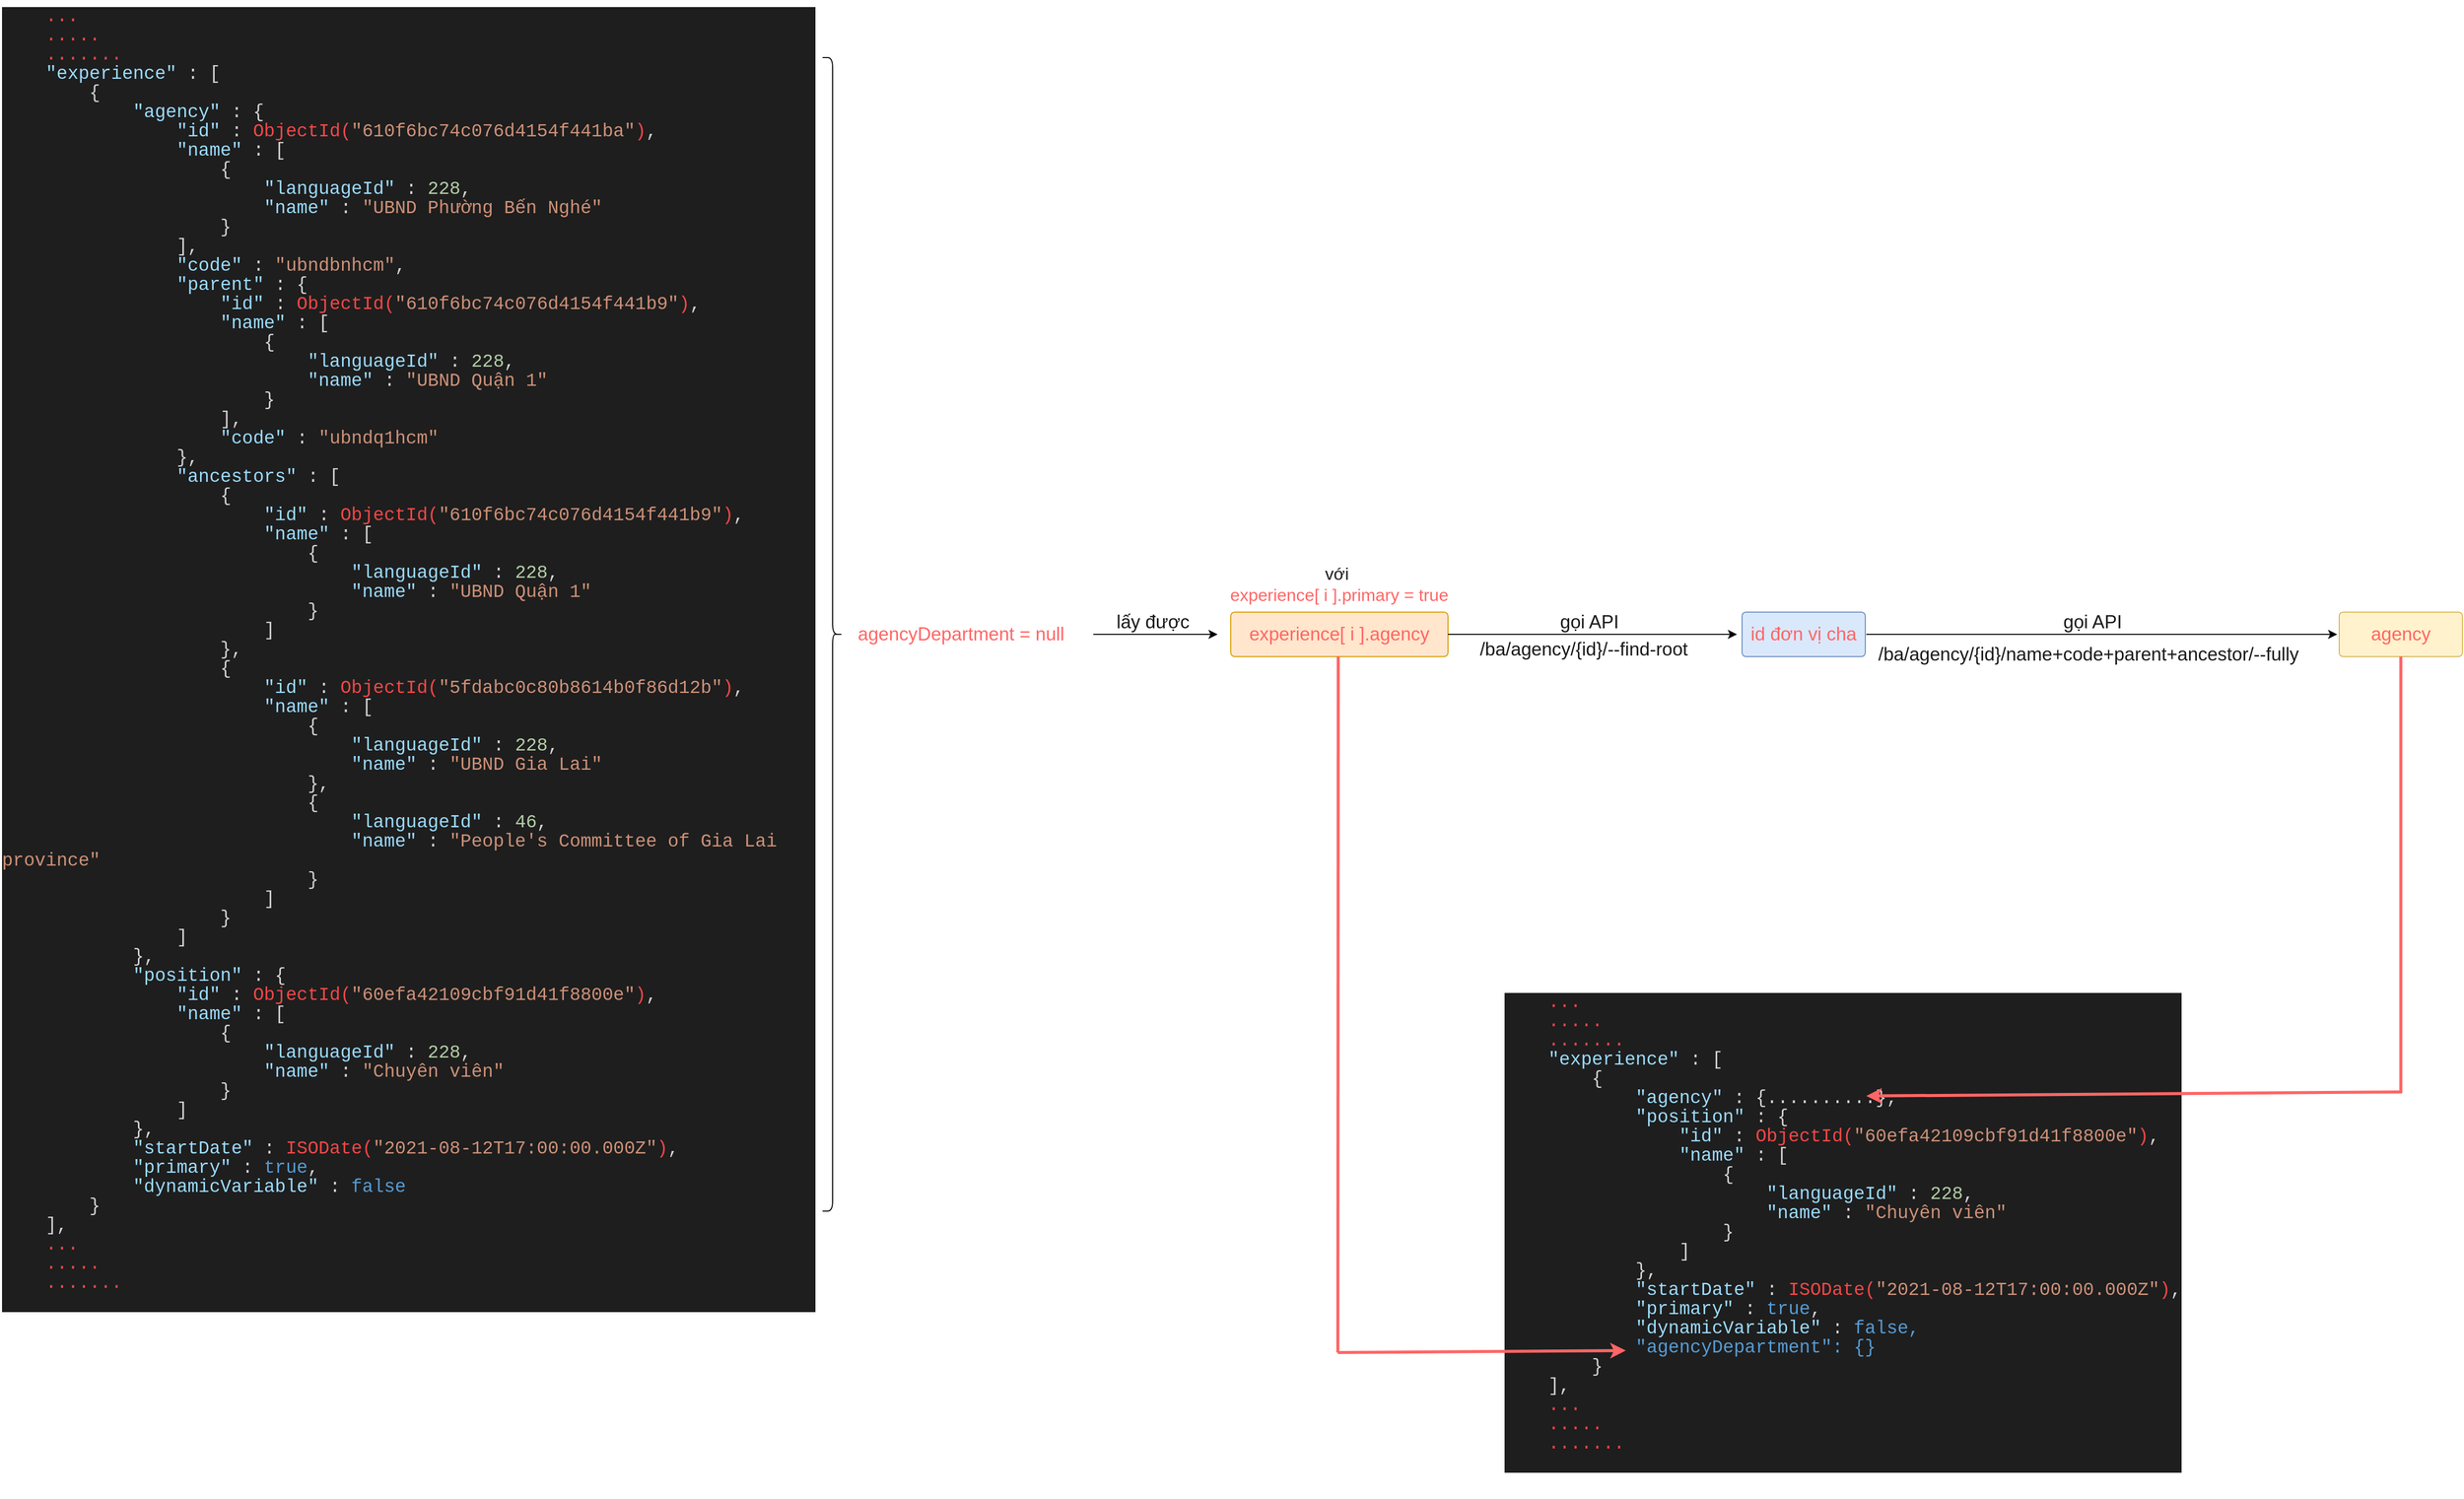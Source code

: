 <mxfile version="16.6.2" type="github">
  <diagram id="NZ3QZ4eZ0BAs92c2d-tE" name="Page-1">
    <mxGraphModel dx="1978" dy="1080" grid="0" gridSize="10" guides="1" tooltips="1" connect="1" arrows="1" fold="1" page="1" pageScale="1" pageWidth="4681" pageHeight="3300" math="0" shadow="0">
      <root>
        <mxCell id="0" />
        <mxCell id="1" parent="0" />
        <mxCell id="aaJU3hRqsd-_yZJHbKK0-4" value="&lt;div style=&quot;color: rgb(212 , 212 , 212) ; background-color: rgb(30 , 30 , 30) ; font-family: &amp;#34;consolas&amp;#34; , &amp;#34;courier new&amp;#34; , monospace ; font-weight: normal ; line-height: 19px ; font-size: 18px&quot;&gt;&lt;div&gt;&lt;/div&gt;&lt;div&gt;&lt;span style=&quot;color: #d4d4d4&quot;&gt;&amp;nbsp; &amp;nbsp; &lt;/span&gt;&lt;span style=&quot;color: #f44747&quot;&gt;...&lt;/span&gt;&lt;/div&gt;&lt;div&gt;&lt;span style=&quot;color: #d4d4d4&quot;&gt;&amp;nbsp; &amp;nbsp; &lt;/span&gt;&lt;span style=&quot;color: #f44747&quot;&gt;.....&lt;/span&gt;&lt;/div&gt;&lt;div&gt;&lt;span style=&quot;color: #d4d4d4&quot;&gt;&amp;nbsp; &amp;nbsp; &lt;/span&gt;&lt;span style=&quot;color: #f44747&quot;&gt;.......&lt;/span&gt;&lt;/div&gt;&lt;div&gt;&lt;span style=&quot;color: #d4d4d4&quot;&gt;&amp;nbsp; &amp;nbsp; &lt;/span&gt;&lt;span style=&quot;color: #9cdcfe&quot;&gt;&quot;experience&quot;&lt;/span&gt;&lt;span style=&quot;color: #d4d4d4&quot;&gt; : [ &lt;/span&gt;&lt;/div&gt;&lt;div&gt;&lt;span style=&quot;color: #d4d4d4&quot;&gt;&amp;nbsp; &amp;nbsp; &amp;nbsp; &amp;nbsp; {&lt;/span&gt;&lt;/div&gt;&lt;div&gt;&lt;span style=&quot;color: #d4d4d4&quot;&gt;&amp;nbsp; &amp;nbsp; &amp;nbsp; &amp;nbsp; &amp;nbsp; &amp;nbsp; &lt;/span&gt;&lt;span style=&quot;color: #9cdcfe&quot;&gt;&quot;agency&quot;&lt;/span&gt;&lt;span style=&quot;color: #d4d4d4&quot;&gt; : {&lt;/span&gt;&lt;/div&gt;&lt;div&gt;&lt;span style=&quot;color: #d4d4d4&quot;&gt;&amp;nbsp; &amp;nbsp; &amp;nbsp; &amp;nbsp; &amp;nbsp; &amp;nbsp; &amp;nbsp; &amp;nbsp; &lt;/span&gt;&lt;span style=&quot;color: #9cdcfe&quot;&gt;&quot;id&quot;&lt;/span&gt;&lt;span style=&quot;color: #d4d4d4&quot;&gt; : &lt;/span&gt;&lt;span style=&quot;color: #f44747&quot;&gt;ObjectId(&lt;/span&gt;&lt;span style=&quot;color: #ce9178&quot;&gt;&quot;610f6bc74c076d4154f441ba&quot;&lt;/span&gt;&lt;span style=&quot;color: #f44747&quot;&gt;)&lt;/span&gt;&lt;span style=&quot;color: #d4d4d4&quot;&gt;,&lt;/span&gt;&lt;/div&gt;&lt;div&gt;&lt;span style=&quot;color: #d4d4d4&quot;&gt;&amp;nbsp; &amp;nbsp; &amp;nbsp; &amp;nbsp; &amp;nbsp; &amp;nbsp; &amp;nbsp; &amp;nbsp; &lt;/span&gt;&lt;span style=&quot;color: #9cdcfe&quot;&gt;&quot;name&quot;&lt;/span&gt;&lt;span style=&quot;color: #d4d4d4&quot;&gt; : [ &lt;/span&gt;&lt;/div&gt;&lt;div&gt;&lt;span style=&quot;color: #d4d4d4&quot;&gt;&amp;nbsp; &amp;nbsp; &amp;nbsp; &amp;nbsp; &amp;nbsp; &amp;nbsp; &amp;nbsp; &amp;nbsp; &amp;nbsp; &amp;nbsp; {&lt;/span&gt;&lt;/div&gt;&lt;div&gt;&lt;span style=&quot;color: #d4d4d4&quot;&gt;&amp;nbsp; &amp;nbsp; &amp;nbsp; &amp;nbsp; &amp;nbsp; &amp;nbsp; &amp;nbsp; &amp;nbsp; &amp;nbsp; &amp;nbsp; &amp;nbsp; &amp;nbsp; &lt;/span&gt;&lt;span style=&quot;color: #9cdcfe&quot;&gt;&quot;languageId&quot;&lt;/span&gt;&lt;span style=&quot;color: #d4d4d4&quot;&gt; : &lt;/span&gt;&lt;span style=&quot;color: #b5cea8&quot;&gt;228&lt;/span&gt;&lt;span style=&quot;color: #d4d4d4&quot;&gt;,&lt;/span&gt;&lt;/div&gt;&lt;div&gt;&lt;span style=&quot;color: #d4d4d4&quot;&gt;&amp;nbsp; &amp;nbsp; &amp;nbsp; &amp;nbsp; &amp;nbsp; &amp;nbsp; &amp;nbsp; &amp;nbsp; &amp;nbsp; &amp;nbsp; &amp;nbsp; &amp;nbsp; &lt;/span&gt;&lt;span style=&quot;color: #9cdcfe&quot;&gt;&quot;name&quot;&lt;/span&gt;&lt;span style=&quot;color: #d4d4d4&quot;&gt; : &lt;/span&gt;&lt;span style=&quot;color: #ce9178&quot;&gt;&quot;UBND Phường Bến Nghé&quot;&lt;/span&gt;&lt;/div&gt;&lt;div&gt;&lt;span style=&quot;color: #d4d4d4&quot;&gt;&amp;nbsp; &amp;nbsp; &amp;nbsp; &amp;nbsp; &amp;nbsp; &amp;nbsp; &amp;nbsp; &amp;nbsp; &amp;nbsp; &amp;nbsp; }&lt;/span&gt;&lt;/div&gt;&lt;div&gt;&lt;span style=&quot;color: #d4d4d4&quot;&gt;&amp;nbsp; &amp;nbsp; &amp;nbsp; &amp;nbsp; &amp;nbsp; &amp;nbsp; &amp;nbsp; &amp;nbsp; ],&lt;/span&gt;&lt;/div&gt;&lt;div&gt;&lt;span style=&quot;color: #d4d4d4&quot;&gt;&amp;nbsp; &amp;nbsp; &amp;nbsp; &amp;nbsp; &amp;nbsp; &amp;nbsp; &amp;nbsp; &amp;nbsp; &lt;/span&gt;&lt;span style=&quot;color: #9cdcfe&quot;&gt;&quot;code&quot;&lt;/span&gt;&lt;span style=&quot;color: #d4d4d4&quot;&gt; : &lt;/span&gt;&lt;span style=&quot;color: #ce9178&quot;&gt;&quot;ubndbnhcm&quot;&lt;/span&gt;&lt;span style=&quot;color: #d4d4d4&quot;&gt;,&lt;/span&gt;&lt;/div&gt;&lt;div&gt;&lt;span style=&quot;color: #d4d4d4&quot;&gt;&amp;nbsp; &amp;nbsp; &amp;nbsp; &amp;nbsp; &amp;nbsp; &amp;nbsp; &amp;nbsp; &amp;nbsp; &lt;/span&gt;&lt;span style=&quot;color: #9cdcfe&quot;&gt;&quot;parent&quot;&lt;/span&gt;&lt;span style=&quot;color: #d4d4d4&quot;&gt; : {&lt;/span&gt;&lt;/div&gt;&lt;div&gt;&lt;span style=&quot;color: #d4d4d4&quot;&gt;&amp;nbsp; &amp;nbsp; &amp;nbsp; &amp;nbsp; &amp;nbsp; &amp;nbsp; &amp;nbsp; &amp;nbsp; &amp;nbsp; &amp;nbsp; &lt;/span&gt;&lt;span style=&quot;color: #9cdcfe&quot;&gt;&quot;id&quot;&lt;/span&gt;&lt;span style=&quot;color: #d4d4d4&quot;&gt; : &lt;/span&gt;&lt;span style=&quot;color: #f44747&quot;&gt;ObjectId(&lt;/span&gt;&lt;span style=&quot;color: #ce9178&quot;&gt;&quot;610f6bc74c076d4154f441b9&quot;&lt;/span&gt;&lt;span style=&quot;color: #f44747&quot;&gt;)&lt;/span&gt;&lt;span style=&quot;color: #d4d4d4&quot;&gt;,&lt;/span&gt;&lt;/div&gt;&lt;div&gt;&lt;span style=&quot;color: #d4d4d4&quot;&gt;&amp;nbsp; &amp;nbsp; &amp;nbsp; &amp;nbsp; &amp;nbsp; &amp;nbsp; &amp;nbsp; &amp;nbsp; &amp;nbsp; &amp;nbsp; &lt;/span&gt;&lt;span style=&quot;color: #9cdcfe&quot;&gt;&quot;name&quot;&lt;/span&gt;&lt;span style=&quot;color: #d4d4d4&quot;&gt; : [ &lt;/span&gt;&lt;/div&gt;&lt;div&gt;&lt;span style=&quot;color: #d4d4d4&quot;&gt;&amp;nbsp; &amp;nbsp; &amp;nbsp; &amp;nbsp; &amp;nbsp; &amp;nbsp; &amp;nbsp; &amp;nbsp; &amp;nbsp; &amp;nbsp; &amp;nbsp; &amp;nbsp; {&lt;/span&gt;&lt;/div&gt;&lt;div&gt;&lt;span style=&quot;color: #d4d4d4&quot;&gt;&amp;nbsp; &amp;nbsp; &amp;nbsp; &amp;nbsp; &amp;nbsp; &amp;nbsp; &amp;nbsp; &amp;nbsp; &amp;nbsp; &amp;nbsp; &amp;nbsp; &amp;nbsp; &amp;nbsp; &amp;nbsp; &lt;/span&gt;&lt;span style=&quot;color: #9cdcfe&quot;&gt;&quot;languageId&quot;&lt;/span&gt;&lt;span style=&quot;color: #d4d4d4&quot;&gt; : &lt;/span&gt;&lt;span style=&quot;color: #b5cea8&quot;&gt;228&lt;/span&gt;&lt;span style=&quot;color: #d4d4d4&quot;&gt;,&lt;/span&gt;&lt;/div&gt;&lt;div&gt;&lt;span style=&quot;color: #d4d4d4&quot;&gt;&amp;nbsp; &amp;nbsp; &amp;nbsp; &amp;nbsp; &amp;nbsp; &amp;nbsp; &amp;nbsp; &amp;nbsp; &amp;nbsp; &amp;nbsp; &amp;nbsp; &amp;nbsp; &amp;nbsp; &amp;nbsp; &lt;/span&gt;&lt;span style=&quot;color: #9cdcfe&quot;&gt;&quot;name&quot;&lt;/span&gt;&lt;span style=&quot;color: #d4d4d4&quot;&gt; : &lt;/span&gt;&lt;span style=&quot;color: #ce9178&quot;&gt;&quot;UBND Quận 1&quot;&lt;/span&gt;&lt;/div&gt;&lt;div&gt;&lt;span style=&quot;color: #d4d4d4&quot;&gt;&amp;nbsp; &amp;nbsp; &amp;nbsp; &amp;nbsp; &amp;nbsp; &amp;nbsp; &amp;nbsp; &amp;nbsp; &amp;nbsp; &amp;nbsp; &amp;nbsp; &amp;nbsp; }&lt;/span&gt;&lt;/div&gt;&lt;div&gt;&lt;span style=&quot;color: #d4d4d4&quot;&gt;&amp;nbsp; &amp;nbsp; &amp;nbsp; &amp;nbsp; &amp;nbsp; &amp;nbsp; &amp;nbsp; &amp;nbsp; &amp;nbsp; &amp;nbsp; ],&lt;/span&gt;&lt;/div&gt;&lt;div&gt;&lt;span style=&quot;color: #d4d4d4&quot;&gt;&amp;nbsp; &amp;nbsp; &amp;nbsp; &amp;nbsp; &amp;nbsp; &amp;nbsp; &amp;nbsp; &amp;nbsp; &amp;nbsp; &amp;nbsp; &lt;/span&gt;&lt;span style=&quot;color: #9cdcfe&quot;&gt;&quot;code&quot;&lt;/span&gt;&lt;span style=&quot;color: #d4d4d4&quot;&gt; : &lt;/span&gt;&lt;span style=&quot;color: #ce9178&quot;&gt;&quot;ubndq1hcm&quot;&lt;/span&gt;&lt;/div&gt;&lt;div&gt;&lt;span style=&quot;color: #d4d4d4&quot;&gt;&amp;nbsp; &amp;nbsp; &amp;nbsp; &amp;nbsp; &amp;nbsp; &amp;nbsp; &amp;nbsp; &amp;nbsp; },&lt;/span&gt;&lt;/div&gt;&lt;div&gt;&lt;span style=&quot;color: #d4d4d4&quot;&gt;&amp;nbsp; &amp;nbsp; &amp;nbsp; &amp;nbsp; &amp;nbsp; &amp;nbsp; &amp;nbsp; &amp;nbsp; &lt;/span&gt;&lt;span style=&quot;color: #9cdcfe&quot;&gt;&quot;ancestors&quot;&lt;/span&gt;&lt;span style=&quot;color: #d4d4d4&quot;&gt; : [ &lt;/span&gt;&lt;/div&gt;&lt;div&gt;&lt;span style=&quot;color: #d4d4d4&quot;&gt;&amp;nbsp; &amp;nbsp; &amp;nbsp; &amp;nbsp; &amp;nbsp; &amp;nbsp; &amp;nbsp; &amp;nbsp; &amp;nbsp; &amp;nbsp; {&lt;/span&gt;&lt;/div&gt;&lt;div&gt;&lt;span style=&quot;color: #d4d4d4&quot;&gt;&amp;nbsp; &amp;nbsp; &amp;nbsp; &amp;nbsp; &amp;nbsp; &amp;nbsp; &amp;nbsp; &amp;nbsp; &amp;nbsp; &amp;nbsp; &amp;nbsp; &amp;nbsp; &lt;/span&gt;&lt;span style=&quot;color: #9cdcfe&quot;&gt;&quot;id&quot;&lt;/span&gt;&lt;span style=&quot;color: #d4d4d4&quot;&gt; : &lt;/span&gt;&lt;span style=&quot;color: #f44747&quot;&gt;ObjectId(&lt;/span&gt;&lt;span style=&quot;color: #ce9178&quot;&gt;&quot;610f6bc74c076d4154f441b9&quot;&lt;/span&gt;&lt;span style=&quot;color: #f44747&quot;&gt;)&lt;/span&gt;&lt;span style=&quot;color: #d4d4d4&quot;&gt;,&lt;/span&gt;&lt;/div&gt;&lt;div&gt;&lt;span style=&quot;color: #d4d4d4&quot;&gt;&amp;nbsp; &amp;nbsp; &amp;nbsp; &amp;nbsp; &amp;nbsp; &amp;nbsp; &amp;nbsp; &amp;nbsp; &amp;nbsp; &amp;nbsp; &amp;nbsp; &amp;nbsp; &lt;/span&gt;&lt;span style=&quot;color: #9cdcfe&quot;&gt;&quot;name&quot;&lt;/span&gt;&lt;span style=&quot;color: #d4d4d4&quot;&gt; : [ &lt;/span&gt;&lt;/div&gt;&lt;div&gt;&lt;span style=&quot;color: #d4d4d4&quot;&gt;&amp;nbsp; &amp;nbsp; &amp;nbsp; &amp;nbsp; &amp;nbsp; &amp;nbsp; &amp;nbsp; &amp;nbsp; &amp;nbsp; &amp;nbsp; &amp;nbsp; &amp;nbsp; &amp;nbsp; &amp;nbsp; {&lt;/span&gt;&lt;/div&gt;&lt;div&gt;&lt;span style=&quot;color: #d4d4d4&quot;&gt;&amp;nbsp; &amp;nbsp; &amp;nbsp; &amp;nbsp; &amp;nbsp; &amp;nbsp; &amp;nbsp; &amp;nbsp; &amp;nbsp; &amp;nbsp; &amp;nbsp; &amp;nbsp; &amp;nbsp; &amp;nbsp; &amp;nbsp; &amp;nbsp; &lt;/span&gt;&lt;span style=&quot;color: #9cdcfe&quot;&gt;&quot;languageId&quot;&lt;/span&gt;&lt;span style=&quot;color: #d4d4d4&quot;&gt; : &lt;/span&gt;&lt;span style=&quot;color: #b5cea8&quot;&gt;228&lt;/span&gt;&lt;span style=&quot;color: #d4d4d4&quot;&gt;,&lt;/span&gt;&lt;/div&gt;&lt;div&gt;&lt;span style=&quot;color: #d4d4d4&quot;&gt;&amp;nbsp; &amp;nbsp; &amp;nbsp; &amp;nbsp; &amp;nbsp; &amp;nbsp; &amp;nbsp; &amp;nbsp; &amp;nbsp; &amp;nbsp; &amp;nbsp; &amp;nbsp; &amp;nbsp; &amp;nbsp; &amp;nbsp; &amp;nbsp; &lt;/span&gt;&lt;span style=&quot;color: #9cdcfe&quot;&gt;&quot;name&quot;&lt;/span&gt;&lt;span style=&quot;color: #d4d4d4&quot;&gt; : &lt;/span&gt;&lt;span style=&quot;color: #ce9178&quot;&gt;&quot;UBND Quận 1&quot;&lt;/span&gt;&lt;/div&gt;&lt;div&gt;&lt;span style=&quot;color: #d4d4d4&quot;&gt;&amp;nbsp; &amp;nbsp; &amp;nbsp; &amp;nbsp; &amp;nbsp; &amp;nbsp; &amp;nbsp; &amp;nbsp; &amp;nbsp; &amp;nbsp; &amp;nbsp; &amp;nbsp; &amp;nbsp; &amp;nbsp; }&lt;/span&gt;&lt;/div&gt;&lt;div&gt;&lt;span style=&quot;color: #d4d4d4&quot;&gt;&amp;nbsp; &amp;nbsp; &amp;nbsp; &amp;nbsp; &amp;nbsp; &amp;nbsp; &amp;nbsp; &amp;nbsp; &amp;nbsp; &amp;nbsp; &amp;nbsp; &amp;nbsp; ]&lt;/span&gt;&lt;/div&gt;&lt;div&gt;&lt;span style=&quot;color: #d4d4d4&quot;&gt;&amp;nbsp; &amp;nbsp; &amp;nbsp; &amp;nbsp; &amp;nbsp; &amp;nbsp; &amp;nbsp; &amp;nbsp; &amp;nbsp; &amp;nbsp; }, &lt;/span&gt;&lt;/div&gt;&lt;div&gt;&lt;span style=&quot;color: #d4d4d4&quot;&gt;&amp;nbsp; &amp;nbsp; &amp;nbsp; &amp;nbsp; &amp;nbsp; &amp;nbsp; &amp;nbsp; &amp;nbsp; &amp;nbsp; &amp;nbsp; {&lt;/span&gt;&lt;/div&gt;&lt;div&gt;&lt;span style=&quot;color: #d4d4d4&quot;&gt;&amp;nbsp; &amp;nbsp; &amp;nbsp; &amp;nbsp; &amp;nbsp; &amp;nbsp; &amp;nbsp; &amp;nbsp; &amp;nbsp; &amp;nbsp; &amp;nbsp; &amp;nbsp; &lt;/span&gt;&lt;span style=&quot;color: #9cdcfe&quot;&gt;&quot;id&quot;&lt;/span&gt;&lt;span style=&quot;color: #d4d4d4&quot;&gt; : &lt;/span&gt;&lt;span style=&quot;color: #f44747&quot;&gt;ObjectId(&lt;/span&gt;&lt;span style=&quot;color: #ce9178&quot;&gt;&quot;5fdabc0c80b8614b0f86d12b&quot;&lt;/span&gt;&lt;span style=&quot;color: #f44747&quot;&gt;)&lt;/span&gt;&lt;span style=&quot;color: #d4d4d4&quot;&gt;,&lt;/span&gt;&lt;/div&gt;&lt;div&gt;&lt;span style=&quot;color: #d4d4d4&quot;&gt;&amp;nbsp; &amp;nbsp; &amp;nbsp; &amp;nbsp; &amp;nbsp; &amp;nbsp; &amp;nbsp; &amp;nbsp; &amp;nbsp; &amp;nbsp; &amp;nbsp; &amp;nbsp; &lt;/span&gt;&lt;span style=&quot;color: #9cdcfe&quot;&gt;&quot;name&quot;&lt;/span&gt;&lt;span style=&quot;color: #d4d4d4&quot;&gt; : [ &lt;/span&gt;&lt;/div&gt;&lt;div&gt;&lt;span style=&quot;color: #d4d4d4&quot;&gt;&amp;nbsp; &amp;nbsp; &amp;nbsp; &amp;nbsp; &amp;nbsp; &amp;nbsp; &amp;nbsp; &amp;nbsp; &amp;nbsp; &amp;nbsp; &amp;nbsp; &amp;nbsp; &amp;nbsp; &amp;nbsp; {&lt;/span&gt;&lt;/div&gt;&lt;div&gt;&lt;span style=&quot;color: #d4d4d4&quot;&gt;&amp;nbsp; &amp;nbsp; &amp;nbsp; &amp;nbsp; &amp;nbsp; &amp;nbsp; &amp;nbsp; &amp;nbsp; &amp;nbsp; &amp;nbsp; &amp;nbsp; &amp;nbsp; &amp;nbsp; &amp;nbsp; &amp;nbsp; &amp;nbsp; &lt;/span&gt;&lt;span style=&quot;color: #9cdcfe&quot;&gt;&quot;languageId&quot;&lt;/span&gt;&lt;span style=&quot;color: #d4d4d4&quot;&gt; : &lt;/span&gt;&lt;span style=&quot;color: #b5cea8&quot;&gt;228&lt;/span&gt;&lt;span style=&quot;color: #d4d4d4&quot;&gt;,&lt;/span&gt;&lt;/div&gt;&lt;div&gt;&lt;span style=&quot;color: #d4d4d4&quot;&gt;&amp;nbsp; &amp;nbsp; &amp;nbsp; &amp;nbsp; &amp;nbsp; &amp;nbsp; &amp;nbsp; &amp;nbsp; &amp;nbsp; &amp;nbsp; &amp;nbsp; &amp;nbsp; &amp;nbsp; &amp;nbsp; &amp;nbsp; &amp;nbsp; &lt;/span&gt;&lt;span style=&quot;color: #9cdcfe&quot;&gt;&quot;name&quot;&lt;/span&gt;&lt;span style=&quot;color: #d4d4d4&quot;&gt; : &lt;/span&gt;&lt;span style=&quot;color: #ce9178&quot;&gt;&quot;UBND Gia Lai&quot;&lt;/span&gt;&lt;/div&gt;&lt;div&gt;&lt;span style=&quot;color: #d4d4d4&quot;&gt;&amp;nbsp; &amp;nbsp; &amp;nbsp; &amp;nbsp; &amp;nbsp; &amp;nbsp; &amp;nbsp; &amp;nbsp; &amp;nbsp; &amp;nbsp; &amp;nbsp; &amp;nbsp; &amp;nbsp; &amp;nbsp; }, &lt;/span&gt;&lt;/div&gt;&lt;div&gt;&lt;span style=&quot;color: #d4d4d4&quot;&gt;&amp;nbsp; &amp;nbsp; &amp;nbsp; &amp;nbsp; &amp;nbsp; &amp;nbsp; &amp;nbsp; &amp;nbsp; &amp;nbsp; &amp;nbsp; &amp;nbsp; &amp;nbsp; &amp;nbsp; &amp;nbsp; {&lt;/span&gt;&lt;/div&gt;&lt;div&gt;&lt;span style=&quot;color: #d4d4d4&quot;&gt;&amp;nbsp; &amp;nbsp; &amp;nbsp; &amp;nbsp; &amp;nbsp; &amp;nbsp; &amp;nbsp; &amp;nbsp; &amp;nbsp; &amp;nbsp; &amp;nbsp; &amp;nbsp; &amp;nbsp; &amp;nbsp; &amp;nbsp; &amp;nbsp; &lt;/span&gt;&lt;span style=&quot;color: #9cdcfe&quot;&gt;&quot;languageId&quot;&lt;/span&gt;&lt;span style=&quot;color: #d4d4d4&quot;&gt; : &lt;/span&gt;&lt;span style=&quot;color: #b5cea8&quot;&gt;46&lt;/span&gt;&lt;span style=&quot;color: #d4d4d4&quot;&gt;,&lt;/span&gt;&lt;/div&gt;&lt;div&gt;&lt;span style=&quot;color: #d4d4d4&quot;&gt;&amp;nbsp; &amp;nbsp; &amp;nbsp; &amp;nbsp; &amp;nbsp; &amp;nbsp; &amp;nbsp; &amp;nbsp; &amp;nbsp; &amp;nbsp; &amp;nbsp; &amp;nbsp; &amp;nbsp; &amp;nbsp; &amp;nbsp; &amp;nbsp; &lt;/span&gt;&lt;span style=&quot;color: #9cdcfe&quot;&gt;&quot;name&quot;&lt;/span&gt;&lt;span style=&quot;color: #d4d4d4&quot;&gt; : &lt;/span&gt;&lt;span style=&quot;color: #ce9178&quot;&gt;&quot;People&#39;s Committee of Gia Lai province&quot;&lt;/span&gt;&lt;/div&gt;&lt;div&gt;&lt;span style=&quot;color: #d4d4d4&quot;&gt;&amp;nbsp; &amp;nbsp; &amp;nbsp; &amp;nbsp; &amp;nbsp; &amp;nbsp; &amp;nbsp; &amp;nbsp; &amp;nbsp; &amp;nbsp; &amp;nbsp; &amp;nbsp; &amp;nbsp; &amp;nbsp; }&lt;/span&gt;&lt;/div&gt;&lt;div&gt;&lt;span style=&quot;color: #d4d4d4&quot;&gt;&amp;nbsp; &amp;nbsp; &amp;nbsp; &amp;nbsp; &amp;nbsp; &amp;nbsp; &amp;nbsp; &amp;nbsp; &amp;nbsp; &amp;nbsp; &amp;nbsp; &amp;nbsp; ]&lt;/span&gt;&lt;/div&gt;&lt;div&gt;&lt;span style=&quot;color: #d4d4d4&quot;&gt;&amp;nbsp; &amp;nbsp; &amp;nbsp; &amp;nbsp; &amp;nbsp; &amp;nbsp; &amp;nbsp; &amp;nbsp; &amp;nbsp; &amp;nbsp; }&lt;/span&gt;&lt;/div&gt;&lt;div&gt;&lt;span style=&quot;color: #d4d4d4&quot;&gt;&amp;nbsp; &amp;nbsp; &amp;nbsp; &amp;nbsp; &amp;nbsp; &amp;nbsp; &amp;nbsp; &amp;nbsp; ]&lt;/span&gt;&lt;/div&gt;&lt;div&gt;&lt;span style=&quot;color: #d4d4d4&quot;&gt;&amp;nbsp; &amp;nbsp; &amp;nbsp; &amp;nbsp; &amp;nbsp; &amp;nbsp; },&lt;/span&gt;&lt;/div&gt;&lt;div&gt;&lt;span style=&quot;color: #d4d4d4&quot;&gt;&amp;nbsp; &amp;nbsp; &amp;nbsp; &amp;nbsp; &amp;nbsp; &amp;nbsp; &lt;/span&gt;&lt;span style=&quot;color: #9cdcfe&quot;&gt;&quot;position&quot;&lt;/span&gt;&lt;span style=&quot;color: #d4d4d4&quot;&gt; : {&lt;/span&gt;&lt;/div&gt;&lt;div&gt;&lt;span style=&quot;color: #d4d4d4&quot;&gt;&amp;nbsp; &amp;nbsp; &amp;nbsp; &amp;nbsp; &amp;nbsp; &amp;nbsp; &amp;nbsp; &amp;nbsp; &lt;/span&gt;&lt;span style=&quot;color: #9cdcfe&quot;&gt;&quot;id&quot;&lt;/span&gt;&lt;span style=&quot;color: #d4d4d4&quot;&gt; : &lt;/span&gt;&lt;span style=&quot;color: #f44747&quot;&gt;ObjectId(&lt;/span&gt;&lt;span style=&quot;color: #ce9178&quot;&gt;&quot;60efa42109cbf91d41f8800e&quot;&lt;/span&gt;&lt;span style=&quot;color: #f44747&quot;&gt;)&lt;/span&gt;&lt;span style=&quot;color: #d4d4d4&quot;&gt;,&lt;/span&gt;&lt;/div&gt;&lt;div&gt;&lt;span style=&quot;color: #d4d4d4&quot;&gt;&amp;nbsp; &amp;nbsp; &amp;nbsp; &amp;nbsp; &amp;nbsp; &amp;nbsp; &amp;nbsp; &amp;nbsp; &lt;/span&gt;&lt;span style=&quot;color: #9cdcfe&quot;&gt;&quot;name&quot;&lt;/span&gt;&lt;span style=&quot;color: #d4d4d4&quot;&gt; : [ &lt;/span&gt;&lt;/div&gt;&lt;div&gt;&lt;span style=&quot;color: #d4d4d4&quot;&gt;&amp;nbsp; &amp;nbsp; &amp;nbsp; &amp;nbsp; &amp;nbsp; &amp;nbsp; &amp;nbsp; &amp;nbsp; &amp;nbsp; &amp;nbsp; {&lt;/span&gt;&lt;/div&gt;&lt;div&gt;&lt;span style=&quot;color: #d4d4d4&quot;&gt;&amp;nbsp; &amp;nbsp; &amp;nbsp; &amp;nbsp; &amp;nbsp; &amp;nbsp; &amp;nbsp; &amp;nbsp; &amp;nbsp; &amp;nbsp; &amp;nbsp; &amp;nbsp; &lt;/span&gt;&lt;span style=&quot;color: #9cdcfe&quot;&gt;&quot;languageId&quot;&lt;/span&gt;&lt;span style=&quot;color: #d4d4d4&quot;&gt; : &lt;/span&gt;&lt;span style=&quot;color: #b5cea8&quot;&gt;228&lt;/span&gt;&lt;span style=&quot;color: #d4d4d4&quot;&gt;,&lt;/span&gt;&lt;/div&gt;&lt;div&gt;&lt;span style=&quot;color: #d4d4d4&quot;&gt;&amp;nbsp; &amp;nbsp; &amp;nbsp; &amp;nbsp; &amp;nbsp; &amp;nbsp; &amp;nbsp; &amp;nbsp; &amp;nbsp; &amp;nbsp; &amp;nbsp; &amp;nbsp; &lt;/span&gt;&lt;span style=&quot;color: #9cdcfe&quot;&gt;&quot;name&quot;&lt;/span&gt;&lt;span style=&quot;color: #d4d4d4&quot;&gt; : &lt;/span&gt;&lt;span style=&quot;color: #ce9178&quot;&gt;&quot;Chuyên viên&quot;&lt;/span&gt;&lt;/div&gt;&lt;div&gt;&lt;span style=&quot;color: #d4d4d4&quot;&gt;&amp;nbsp; &amp;nbsp; &amp;nbsp; &amp;nbsp; &amp;nbsp; &amp;nbsp; &amp;nbsp; &amp;nbsp; &amp;nbsp; &amp;nbsp; }&lt;/span&gt;&lt;/div&gt;&lt;div&gt;&lt;span style=&quot;color: #d4d4d4&quot;&gt;&amp;nbsp; &amp;nbsp; &amp;nbsp; &amp;nbsp; &amp;nbsp; &amp;nbsp; &amp;nbsp; &amp;nbsp; ]&lt;/span&gt;&lt;/div&gt;&lt;div&gt;&lt;span style=&quot;color: #d4d4d4&quot;&gt;&amp;nbsp; &amp;nbsp; &amp;nbsp; &amp;nbsp; &amp;nbsp; &amp;nbsp; },&lt;/span&gt;&lt;/div&gt;&lt;div&gt;&lt;span style=&quot;color: #d4d4d4&quot;&gt;&amp;nbsp; &amp;nbsp; &amp;nbsp; &amp;nbsp; &amp;nbsp; &amp;nbsp; &lt;/span&gt;&lt;span style=&quot;color: #9cdcfe&quot;&gt;&quot;startDate&quot;&lt;/span&gt;&lt;span style=&quot;color: #d4d4d4&quot;&gt; : &lt;/span&gt;&lt;span style=&quot;color: #f44747&quot;&gt;ISODate(&lt;/span&gt;&lt;span style=&quot;color: #ce9178&quot;&gt;&quot;2021-08-12T17:00:00.000Z&quot;&lt;/span&gt;&lt;span style=&quot;color: #f44747&quot;&gt;)&lt;/span&gt;&lt;span style=&quot;color: #d4d4d4&quot;&gt;,&lt;/span&gt;&lt;/div&gt;&lt;div&gt;&lt;span style=&quot;color: #d4d4d4&quot;&gt;&amp;nbsp; &amp;nbsp; &amp;nbsp; &amp;nbsp; &amp;nbsp; &amp;nbsp; &lt;/span&gt;&lt;span style=&quot;color: #9cdcfe&quot;&gt;&quot;primary&quot;&lt;/span&gt;&lt;span style=&quot;color: #d4d4d4&quot;&gt; : &lt;/span&gt;&lt;span style=&quot;color: #569cd6&quot;&gt;true&lt;/span&gt;&lt;span style=&quot;color: #d4d4d4&quot;&gt;,&lt;/span&gt;&lt;/div&gt;&lt;div&gt;&lt;span style=&quot;color: #d4d4d4&quot;&gt;&amp;nbsp; &amp;nbsp; &amp;nbsp; &amp;nbsp; &amp;nbsp; &amp;nbsp; &lt;/span&gt;&lt;span style=&quot;color: #9cdcfe&quot;&gt;&quot;dynamicVariable&quot;&lt;/span&gt;&lt;span style=&quot;color: #d4d4d4&quot;&gt; : &lt;/span&gt;&lt;span style=&quot;color: #569cd6&quot;&gt;false&lt;/span&gt;&lt;/div&gt;&lt;div&gt;&lt;span style=&quot;color: #d4d4d4&quot;&gt;&amp;nbsp; &amp;nbsp; &amp;nbsp; &amp;nbsp; }&lt;/span&gt;&lt;/div&gt;&lt;div&gt;&lt;span style=&quot;color: #d4d4d4&quot;&gt;&amp;nbsp; &amp;nbsp; ],&lt;/span&gt;&lt;/div&gt;&lt;div&gt;&lt;span style=&quot;color: #d4d4d4&quot;&gt;&amp;nbsp; &amp;nbsp; &lt;/span&gt;&lt;span style=&quot;color: #f44747&quot;&gt;...&lt;/span&gt;&lt;/div&gt;&lt;div&gt;&lt;span style=&quot;color: #d4d4d4&quot;&gt;&amp;nbsp; &amp;nbsp; &lt;/span&gt;&lt;span style=&quot;color: #f44747&quot;&gt;.....&lt;/span&gt;&lt;/div&gt;&lt;div&gt;&lt;span style=&quot;color: #d4d4d4&quot;&gt;&amp;nbsp; &amp;nbsp; &lt;/span&gt;&lt;span style=&quot;color: #f44747&quot;&gt;.......&lt;/span&gt;&lt;/div&gt;&lt;br&gt;&lt;/div&gt;" style="text;whiteSpace=wrap;html=1;fontSize=17;" vertex="1" parent="1">
          <mxGeometry x="450" y="392" width="807" height="1278" as="geometry" />
        </mxCell>
        <mxCell id="aaJU3hRqsd-_yZJHbKK0-5" value="" style="shape=curlyBracket;whiteSpace=wrap;html=1;rounded=1;flipH=1;fontSize=18;size=0.5;" vertex="1" parent="1">
          <mxGeometry x="1264" y="449" width="20" height="1142" as="geometry" />
        </mxCell>
        <mxCell id="aaJU3hRqsd-_yZJHbKK0-6" value="&lt;span style=&quot;font-family: sans-serif; font-size: 18.333px; font-style: normal; letter-spacing: normal; text-align: center; text-indent: 0px; text-transform: none; word-spacing: 0px; display: inline; float: none;&quot;&gt;&lt;font color=&quot;#ff6666&quot;&gt;agencyDepartment = null&lt;/font&gt;&lt;/span&gt;" style="text;whiteSpace=wrap;html=1;fontSize=18;fontStyle=0" vertex="1" parent="1">
          <mxGeometry x="1297" y="1002" width="235" height="36" as="geometry" />
        </mxCell>
        <mxCell id="aaJU3hRqsd-_yZJHbKK0-7" value="" style="endArrow=classic;html=1;rounded=0;fontSize=18;fontColor=#1A1A1A;exitX=1;exitY=0.5;exitDx=0;exitDy=0;" edge="1" parent="1" source="aaJU3hRqsd-_yZJHbKK0-6">
          <mxGeometry width="50" height="50" relative="1" as="geometry">
            <mxPoint x="1371" y="966" as="sourcePoint" />
            <mxPoint x="1655" y="1020" as="targetPoint" />
          </mxGeometry>
        </mxCell>
        <mxCell id="aaJU3hRqsd-_yZJHbKK0-8" value="&lt;span style=&quot;font-family: sans-serif ; font-size: 18.333px ; font-style: normal ; font-weight: 400 ; letter-spacing: normal ; text-align: center ; text-indent: 0px ; text-transform: none ; word-spacing: 0px ; background-color: rgb(255 , 255 , 255) ; display: inline ; float: none&quot;&gt;&lt;font color=&quot;#1a1a1a&quot;&gt;lấy được&lt;/font&gt;&lt;/span&gt;" style="text;whiteSpace=wrap;html=1;fontSize=18;" vertex="1" parent="1">
          <mxGeometry x="1553" y="990" width="83" height="36" as="geometry" />
        </mxCell>
        <mxCell id="aaJU3hRqsd-_yZJHbKK0-10" value="&lt;div style=&quot;color: rgb(0 , 0 , 0) ; font-family: &amp;#34;helvetica&amp;#34; ; font-style: normal ; font-weight: 700 ; letter-spacing: normal ; text-indent: 0px ; text-transform: none ; word-spacing: 0px ; font-size: 17px&quot;&gt;&lt;font style=&quot;font-size: 17px&quot;&gt;&lt;span style=&quot;color: rgb(26 , 26 , 26) ; font-family: sans-serif ; font-weight: normal&quot;&gt;với&amp;nbsp;&lt;/span&gt;&lt;br&gt;&lt;/font&gt;&lt;/div&gt;&lt;span style=&quot;font-style: normal ; letter-spacing: normal ; text-indent: 0px ; text-transform: none ; word-spacing: 0px ; color: rgb(255 , 102 , 102) ; font-family: sans-serif ; font-weight: 400 ; font-size: 17px&quot;&gt;&lt;font style=&quot;font-size: 17px&quot;&gt;experience[ i ].primary = true&lt;/font&gt;&lt;/span&gt;" style="text;whiteSpace=wrap;html=1;fontSize=18;align=center;" vertex="1" parent="1">
          <mxGeometry x="1649" y="944" width="253" height="61" as="geometry" />
        </mxCell>
        <mxCell id="aaJU3hRqsd-_yZJHbKK0-11" value="&lt;span style=&quot;font-family: sans-serif ; font-size: 18.333px&quot;&gt;&lt;font color=&quot;#ff6666&quot;&gt;experience[ i ].agency&lt;/font&gt;&lt;/span&gt;" style="rounded=1;whiteSpace=wrap;html=1;labelBackgroundColor=none;fontSize=18;arcSize=9;fillColor=#ffe6cc;strokeColor=#d79b00;" vertex="1" parent="1">
          <mxGeometry x="1668" y="998" width="215" height="44" as="geometry" />
        </mxCell>
        <mxCell id="aaJU3hRqsd-_yZJHbKK0-13" value="" style="endArrow=classic;html=1;rounded=0;fontSize=18;fontColor=#1A1A1A;exitX=1;exitY=0.5;exitDx=0;exitDy=0;" edge="1" parent="1" source="aaJU3hRqsd-_yZJHbKK0-11">
          <mxGeometry width="50" height="50" relative="1" as="geometry">
            <mxPoint x="1933" y="1020.0" as="sourcePoint" />
            <mxPoint x="2169" y="1020" as="targetPoint" />
          </mxGeometry>
        </mxCell>
        <mxCell id="aaJU3hRqsd-_yZJHbKK0-14" value="&lt;span style=&quot;font-family: sans-serif ; font-size: 18.333px ; font-style: normal ; font-weight: 400 ; letter-spacing: normal ; text-align: center ; text-indent: 0px ; text-transform: none ; word-spacing: 0px ; background-color: rgb(255 , 255 , 255) ; display: inline ; float: none&quot;&gt;&lt;font color=&quot;#1a1a1a&quot;&gt;gọi API&lt;/font&gt;&lt;/span&gt;" style="text;whiteSpace=wrap;html=1;fontSize=18;" vertex="1" parent="1">
          <mxGeometry x="1992" y="990" width="83" height="36" as="geometry" />
        </mxCell>
        <mxCell id="aaJU3hRqsd-_yZJHbKK0-15" value="&lt;font color=&quot;#1a1a1a&quot; face=&quot;sans-serif&quot;&gt;&lt;span style=&quot;font-size: 18.333px&quot;&gt;/ba/agency/{id}/--find-root&lt;/span&gt;&lt;/font&gt;" style="text;whiteSpace=wrap;html=1;fontSize=18;align=center;" vertex="1" parent="1">
          <mxGeometry x="1875" y="1017" width="285" height="36" as="geometry" />
        </mxCell>
        <mxCell id="aaJU3hRqsd-_yZJHbKK0-16" value="&lt;span style=&quot;font-family: sans-serif ; font-size: 18.333px&quot;&gt;&lt;font color=&quot;#ff6666&quot;&gt;id đơn vị cha&lt;/font&gt;&lt;/span&gt;" style="rounded=1;whiteSpace=wrap;html=1;labelBackgroundColor=none;fontSize=18;arcSize=9;fillColor=#dae8fc;strokeColor=#6c8ebf;" vertex="1" parent="1">
          <mxGeometry x="2174" y="998" width="122" height="44" as="geometry" />
        </mxCell>
        <mxCell id="aaJU3hRqsd-_yZJHbKK0-17" value="" style="endArrow=classic;html=1;rounded=0;fontSize=18;fontColor=#1A1A1A;exitX=1;exitY=0.5;exitDx=0;exitDy=0;" edge="1" parent="1">
          <mxGeometry width="50" height="50" relative="1" as="geometry">
            <mxPoint x="2297" y="1020.0" as="sourcePoint" />
            <mxPoint x="2763" y="1020" as="targetPoint" />
          </mxGeometry>
        </mxCell>
        <mxCell id="aaJU3hRqsd-_yZJHbKK0-18" value="&lt;span style=&quot;font-family: sans-serif ; font-size: 18.333px ; font-style: normal ; font-weight: 400 ; letter-spacing: normal ; text-align: center ; text-indent: 0px ; text-transform: none ; word-spacing: 0px ; background-color: rgb(255 , 255 , 255) ; display: inline ; float: none&quot;&gt;&lt;font color=&quot;#1a1a1a&quot;&gt;gọi API&lt;/font&gt;&lt;/span&gt;" style="text;whiteSpace=wrap;html=1;fontSize=18;" vertex="1" parent="1">
          <mxGeometry x="2490" y="990" width="83" height="36" as="geometry" />
        </mxCell>
        <mxCell id="aaJU3hRqsd-_yZJHbKK0-19" value="&lt;font color=&quot;#1a1a1a&quot; face=&quot;sans-serif&quot;&gt;&lt;span style=&quot;font-size: 18.333px&quot;&gt;/ba/agency/{id}/name+code+parent+ancestor/--fully&lt;/span&gt;&lt;/font&gt;" style="text;whiteSpace=wrap;html=1;fontSize=18;align=center;" vertex="1" parent="1">
          <mxGeometry x="2292" y="1022" width="450" height="36" as="geometry" />
        </mxCell>
        <mxCell id="aaJU3hRqsd-_yZJHbKK0-20" value="&lt;span style=&quot;font-family: sans-serif ; font-size: 18.333px&quot;&gt;&lt;font color=&quot;#ff6666&quot;&gt;agency&lt;/font&gt;&lt;/span&gt;" style="rounded=1;whiteSpace=wrap;html=1;labelBackgroundColor=none;fontSize=18;arcSize=9;fillColor=#fff2cc;strokeColor=#d6b656;" vertex="1" parent="1">
          <mxGeometry x="2765" y="998" width="122" height="44" as="geometry" />
        </mxCell>
        <mxCell id="aaJU3hRqsd-_yZJHbKK0-21" value="&lt;div style=&quot;background-color: rgb(30 , 30 , 30) ; line-height: 19px&quot;&gt;&lt;div style=&quot;color: rgb(212 , 212 , 212) ; font-family: &amp;#34;consolas&amp;#34; , &amp;#34;courier new&amp;#34; , monospace ; font-size: 18px ; font-weight: normal&quot;&gt;&lt;/div&gt;&lt;div style=&quot;color: rgb(212 , 212 , 212) ; font-family: &amp;#34;consolas&amp;#34; , &amp;#34;courier new&amp;#34; , monospace ; font-size: 18px ; font-weight: normal&quot;&gt;&lt;span style=&quot;color: #d4d4d4&quot;&gt;&amp;nbsp; &amp;nbsp; &lt;/span&gt;&lt;span style=&quot;color: #f44747&quot;&gt;...&lt;/span&gt;&lt;/div&gt;&lt;div style=&quot;color: rgb(212 , 212 , 212) ; font-family: &amp;#34;consolas&amp;#34; , &amp;#34;courier new&amp;#34; , monospace ; font-size: 18px ; font-weight: normal&quot;&gt;&lt;span style=&quot;color: #d4d4d4&quot;&gt;&amp;nbsp; &amp;nbsp; &lt;/span&gt;&lt;span style=&quot;color: #f44747&quot;&gt;.....&lt;/span&gt;&lt;/div&gt;&lt;div style=&quot;color: rgb(212 , 212 , 212) ; font-family: &amp;#34;consolas&amp;#34; , &amp;#34;courier new&amp;#34; , monospace ; font-size: 18px ; font-weight: normal&quot;&gt;&lt;span style=&quot;color: #d4d4d4&quot;&gt;&amp;nbsp; &amp;nbsp; &lt;/span&gt;&lt;span style=&quot;color: #f44747&quot;&gt;.......&lt;/span&gt;&lt;/div&gt;&lt;div style=&quot;color: rgb(212 , 212 , 212) ; font-family: &amp;#34;consolas&amp;#34; , &amp;#34;courier new&amp;#34; , monospace ; font-size: 18px ; font-weight: normal&quot;&gt;&lt;span style=&quot;color: #d4d4d4&quot;&gt;&amp;nbsp; &amp;nbsp; &lt;/span&gt;&lt;span style=&quot;color: #9cdcfe&quot;&gt;&quot;experience&quot;&lt;/span&gt;&lt;span style=&quot;color: #d4d4d4&quot;&gt; : [ &lt;/span&gt;&lt;/div&gt;&lt;div style=&quot;color: rgb(212 , 212 , 212) ; font-family: &amp;#34;consolas&amp;#34; , &amp;#34;courier new&amp;#34; , monospace ; font-size: 18px ; font-weight: normal&quot;&gt;&lt;span style=&quot;color: #d4d4d4&quot;&gt;&amp;nbsp; &amp;nbsp; &amp;nbsp; &amp;nbsp; {&lt;/span&gt;&lt;/div&gt;&lt;div style=&quot;color: rgb(212 , 212 , 212) ; font-family: &amp;#34;consolas&amp;#34; , &amp;#34;courier new&amp;#34; , monospace ; font-size: 18px ; font-weight: normal&quot;&gt;&lt;span style=&quot;color: #d4d4d4&quot;&gt;&amp;nbsp; &amp;nbsp; &amp;nbsp; &amp;nbsp; &amp;nbsp; &amp;nbsp; &lt;/span&gt;&lt;span style=&quot;color: #9cdcfe&quot;&gt;&quot;agency&quot;&lt;/span&gt;&lt;span style=&quot;color: #d4d4d4&quot;&gt; : {..........&lt;/span&gt;},&lt;/div&gt;&lt;div style=&quot;color: rgb(212 , 212 , 212) ; font-family: &amp;#34;consolas&amp;#34; , &amp;#34;courier new&amp;#34; , monospace ; font-size: 18px ; font-weight: normal&quot;&gt;&lt;span style=&quot;color: #d4d4d4&quot;&gt;&amp;nbsp; &amp;nbsp; &amp;nbsp; &amp;nbsp; &amp;nbsp; &amp;nbsp; &lt;/span&gt;&lt;span style=&quot;color: #9cdcfe&quot;&gt;&quot;position&quot;&lt;/span&gt;&lt;span style=&quot;color: #d4d4d4&quot;&gt; : {&lt;/span&gt;&lt;/div&gt;&lt;div style=&quot;color: rgb(212 , 212 , 212) ; font-family: &amp;#34;consolas&amp;#34; , &amp;#34;courier new&amp;#34; , monospace ; font-size: 18px ; font-weight: normal&quot;&gt;&lt;span style=&quot;color: #d4d4d4&quot;&gt;&amp;nbsp; &amp;nbsp; &amp;nbsp; &amp;nbsp; &amp;nbsp; &amp;nbsp; &amp;nbsp; &amp;nbsp; &lt;/span&gt;&lt;span style=&quot;color: #9cdcfe&quot;&gt;&quot;id&quot;&lt;/span&gt;&lt;span style=&quot;color: #d4d4d4&quot;&gt; : &lt;/span&gt;&lt;span style=&quot;color: #f44747&quot;&gt;ObjectId(&lt;/span&gt;&lt;span style=&quot;color: #ce9178&quot;&gt;&quot;60efa42109cbf91d41f8800e&quot;&lt;/span&gt;&lt;span style=&quot;color: #f44747&quot;&gt;)&lt;/span&gt;&lt;span style=&quot;color: #d4d4d4&quot;&gt;,&lt;/span&gt;&lt;/div&gt;&lt;div style=&quot;color: rgb(212 , 212 , 212) ; font-family: &amp;#34;consolas&amp;#34; , &amp;#34;courier new&amp;#34; , monospace ; font-size: 18px ; font-weight: normal&quot;&gt;&lt;span style=&quot;color: #d4d4d4&quot;&gt;&amp;nbsp; &amp;nbsp; &amp;nbsp; &amp;nbsp; &amp;nbsp; &amp;nbsp; &amp;nbsp; &amp;nbsp; &lt;/span&gt;&lt;span style=&quot;color: #9cdcfe&quot;&gt;&quot;name&quot;&lt;/span&gt;&lt;span style=&quot;color: #d4d4d4&quot;&gt; : [ &lt;/span&gt;&lt;/div&gt;&lt;div style=&quot;color: rgb(212 , 212 , 212) ; font-family: &amp;#34;consolas&amp;#34; , &amp;#34;courier new&amp;#34; , monospace ; font-size: 18px ; font-weight: normal&quot;&gt;&lt;span style=&quot;color: #d4d4d4&quot;&gt;&amp;nbsp; &amp;nbsp; &amp;nbsp; &amp;nbsp; &amp;nbsp; &amp;nbsp; &amp;nbsp; &amp;nbsp; &amp;nbsp; &amp;nbsp; {&lt;/span&gt;&lt;/div&gt;&lt;div style=&quot;color: rgb(212 , 212 , 212) ; font-family: &amp;#34;consolas&amp;#34; , &amp;#34;courier new&amp;#34; , monospace ; font-size: 18px ; font-weight: normal&quot;&gt;&lt;span style=&quot;color: #d4d4d4&quot;&gt;&amp;nbsp; &amp;nbsp; &amp;nbsp; &amp;nbsp; &amp;nbsp; &amp;nbsp; &amp;nbsp; &amp;nbsp; &amp;nbsp; &amp;nbsp; &amp;nbsp; &amp;nbsp; &lt;/span&gt;&lt;span style=&quot;color: #9cdcfe&quot;&gt;&quot;languageId&quot;&lt;/span&gt;&lt;span style=&quot;color: #d4d4d4&quot;&gt; : &lt;/span&gt;&lt;span style=&quot;color: #b5cea8&quot;&gt;228&lt;/span&gt;&lt;span style=&quot;color: #d4d4d4&quot;&gt;,&lt;/span&gt;&lt;/div&gt;&lt;div style=&quot;color: rgb(212 , 212 , 212) ; font-family: &amp;#34;consolas&amp;#34; , &amp;#34;courier new&amp;#34; , monospace ; font-size: 18px ; font-weight: normal&quot;&gt;&lt;span style=&quot;color: #d4d4d4&quot;&gt;&amp;nbsp; &amp;nbsp; &amp;nbsp; &amp;nbsp; &amp;nbsp; &amp;nbsp; &amp;nbsp; &amp;nbsp; &amp;nbsp; &amp;nbsp; &amp;nbsp; &amp;nbsp; &lt;/span&gt;&lt;span style=&quot;color: #9cdcfe&quot;&gt;&quot;name&quot;&lt;/span&gt;&lt;span style=&quot;color: #d4d4d4&quot;&gt; : &lt;/span&gt;&lt;span style=&quot;color: #ce9178&quot;&gt;&quot;Chuyên viên&quot;&lt;/span&gt;&lt;/div&gt;&lt;div style=&quot;color: rgb(212 , 212 , 212) ; font-family: &amp;#34;consolas&amp;#34; , &amp;#34;courier new&amp;#34; , monospace ; font-size: 18px ; font-weight: normal&quot;&gt;&lt;span style=&quot;color: #d4d4d4&quot;&gt;&amp;nbsp; &amp;nbsp; &amp;nbsp; &amp;nbsp; &amp;nbsp; &amp;nbsp; &amp;nbsp; &amp;nbsp; &amp;nbsp; &amp;nbsp; }&lt;/span&gt;&lt;/div&gt;&lt;div style=&quot;color: rgb(212 , 212 , 212) ; font-family: &amp;#34;consolas&amp;#34; , &amp;#34;courier new&amp;#34; , monospace ; font-size: 18px ; font-weight: normal&quot;&gt;&lt;span style=&quot;color: #d4d4d4&quot;&gt;&amp;nbsp; &amp;nbsp; &amp;nbsp; &amp;nbsp; &amp;nbsp; &amp;nbsp; &amp;nbsp; &amp;nbsp; ]&lt;/span&gt;&lt;/div&gt;&lt;div style=&quot;color: rgb(212 , 212 , 212) ; font-family: &amp;#34;consolas&amp;#34; , &amp;#34;courier new&amp;#34; , monospace ; font-size: 18px ; font-weight: normal&quot;&gt;&lt;span style=&quot;color: #d4d4d4&quot;&gt;&amp;nbsp; &amp;nbsp; &amp;nbsp; &amp;nbsp; &amp;nbsp; &amp;nbsp; },&lt;/span&gt;&lt;/div&gt;&lt;div style=&quot;color: rgb(212 , 212 , 212) ; font-family: &amp;#34;consolas&amp;#34; , &amp;#34;courier new&amp;#34; , monospace ; font-size: 18px ; font-weight: normal&quot;&gt;&lt;span style=&quot;color: #d4d4d4&quot;&gt;&amp;nbsp; &amp;nbsp; &amp;nbsp; &amp;nbsp; &amp;nbsp; &amp;nbsp; &lt;/span&gt;&lt;span style=&quot;color: #9cdcfe&quot;&gt;&quot;startDate&quot;&lt;/span&gt;&lt;span style=&quot;color: #d4d4d4&quot;&gt; : &lt;/span&gt;&lt;span style=&quot;color: #f44747&quot;&gt;ISODate(&lt;/span&gt;&lt;span style=&quot;color: #ce9178&quot;&gt;&quot;2021-08-12T17:00:00.000Z&quot;&lt;/span&gt;&lt;span style=&quot;color: #f44747&quot;&gt;)&lt;/span&gt;&lt;span style=&quot;color: #d4d4d4&quot;&gt;,&lt;/span&gt;&lt;/div&gt;&lt;div style=&quot;color: rgb(212 , 212 , 212) ; font-family: &amp;#34;consolas&amp;#34; , &amp;#34;courier new&amp;#34; , monospace ; font-size: 18px ; font-weight: normal&quot;&gt;&lt;span style=&quot;color: #d4d4d4&quot;&gt;&amp;nbsp; &amp;nbsp; &amp;nbsp; &amp;nbsp; &amp;nbsp; &amp;nbsp; &lt;/span&gt;&lt;span style=&quot;color: #9cdcfe&quot;&gt;&quot;primary&quot;&lt;/span&gt;&lt;span style=&quot;color: #d4d4d4&quot;&gt; : &lt;/span&gt;&lt;span style=&quot;color: #569cd6&quot;&gt;true&lt;/span&gt;&lt;span style=&quot;color: #d4d4d4&quot;&gt;,&lt;/span&gt;&lt;/div&gt;&lt;div style=&quot;color: rgb(212 , 212 , 212) ; font-family: &amp;#34;consolas&amp;#34; , &amp;#34;courier new&amp;#34; , monospace ; font-size: 18px ; font-weight: normal&quot;&gt;&lt;span style=&quot;color: #d4d4d4&quot;&gt;&amp;nbsp; &amp;nbsp; &amp;nbsp; &amp;nbsp; &amp;nbsp; &amp;nbsp; &lt;/span&gt;&lt;span style=&quot;color: #9cdcfe&quot;&gt;&quot;dynamicVariable&quot;&lt;/span&gt;&lt;span style=&quot;color: #d4d4d4&quot;&gt; : &lt;/span&gt;&lt;span style=&quot;color: #569cd6&quot;&gt;false,&lt;/span&gt;&lt;/div&gt;&lt;div style=&quot;color: rgb(212 , 212 , 212) ; font-family: &amp;#34;consolas&amp;#34; , &amp;#34;courier new&amp;#34; , monospace ; font-size: 18px ; font-weight: normal&quot;&gt;&lt;span style=&quot;color: rgb(86 , 156 , 214)&quot;&gt;&amp;nbsp; &amp;nbsp; &amp;nbsp; &amp;nbsp; &amp;nbsp; &amp;nbsp; &quot;&lt;/span&gt;&lt;font color=&quot;#569cd6&quot; face=&quot;consolas, courier new, monospace&quot; style=&quot;font-size: 17px&quot;&gt;&lt;span style=&quot;font-size: 18px&quot;&gt;agencyDepartment&lt;/span&gt;&lt;/font&gt;&lt;span style=&quot;color: rgb(86 , 156 , 214)&quot;&gt;&quot;: {}&lt;/span&gt;&lt;/div&gt;&lt;div style=&quot;color: rgb(212 , 212 , 212) ; font-family: &amp;#34;consolas&amp;#34; , &amp;#34;courier new&amp;#34; , monospace ; font-size: 18px ; font-weight: normal&quot;&gt;&lt;span style=&quot;color: #d4d4d4&quot;&gt;&amp;nbsp; &amp;nbsp; &amp;nbsp; &amp;nbsp; }&lt;/span&gt;&lt;/div&gt;&lt;div style=&quot;color: rgb(212 , 212 , 212) ; font-family: &amp;#34;consolas&amp;#34; , &amp;#34;courier new&amp;#34; , monospace ; font-size: 18px ; font-weight: normal&quot;&gt;&lt;span style=&quot;color: #d4d4d4&quot;&gt;&amp;nbsp; &amp;nbsp; ],&lt;/span&gt;&lt;/div&gt;&lt;div style=&quot;color: rgb(212 , 212 , 212) ; font-family: &amp;#34;consolas&amp;#34; , &amp;#34;courier new&amp;#34; , monospace ; font-size: 18px ; font-weight: normal&quot;&gt;&lt;span style=&quot;color: #d4d4d4&quot;&gt;&amp;nbsp; &amp;nbsp; &lt;/span&gt;&lt;span style=&quot;color: #f44747&quot;&gt;...&lt;/span&gt;&lt;/div&gt;&lt;div style=&quot;color: rgb(212 , 212 , 212) ; font-family: &amp;#34;consolas&amp;#34; , &amp;#34;courier new&amp;#34; , monospace ; font-size: 18px ; font-weight: normal&quot;&gt;&lt;span style=&quot;color: #d4d4d4&quot;&gt;&amp;nbsp; &amp;nbsp; &lt;/span&gt;&lt;span style=&quot;color: #f44747&quot;&gt;.....&lt;/span&gt;&lt;/div&gt;&lt;div style=&quot;color: rgb(212 , 212 , 212) ; font-family: &amp;#34;consolas&amp;#34; , &amp;#34;courier new&amp;#34; , monospace ; font-size: 18px ; font-weight: normal&quot;&gt;&lt;span style=&quot;color: #d4d4d4&quot;&gt;&amp;nbsp; &amp;nbsp; &lt;/span&gt;&lt;span style=&quot;color: #f44747&quot;&gt;.......&lt;/span&gt;&lt;/div&gt;&lt;br&gt;&lt;/div&gt;" style="text;whiteSpace=wrap;html=1;fontSize=17;" vertex="1" parent="1">
          <mxGeometry x="1937" y="1368" width="807" height="507" as="geometry" />
        </mxCell>
        <mxCell id="aaJU3hRqsd-_yZJHbKK0-23" value="" style="endArrow=none;html=1;rounded=0;fontSize=17;fontColor=#FF6666;strokeColor=#FF6666;entryX=0.5;entryY=1;entryDx=0;entryDy=0;strokeWidth=3;" edge="1" parent="1" target="aaJU3hRqsd-_yZJHbKK0-20">
          <mxGeometry width="50" height="50" relative="1" as="geometry">
            <mxPoint x="2826" y="1474" as="sourcePoint" />
            <mxPoint x="2374" y="1347" as="targetPoint" />
          </mxGeometry>
        </mxCell>
        <mxCell id="aaJU3hRqsd-_yZJHbKK0-24" value="" style="endArrow=classic;html=1;rounded=0;fontSize=17;fontColor=#FF6666;strokeColor=#FF6666;strokeWidth=3;" edge="1" parent="1">
          <mxGeometry width="50" height="50" relative="1" as="geometry">
            <mxPoint x="2827" y="1473" as="sourcePoint" />
            <mxPoint x="2297" y="1477" as="targetPoint" />
          </mxGeometry>
        </mxCell>
        <mxCell id="aaJU3hRqsd-_yZJHbKK0-25" value="" style="endArrow=none;html=1;rounded=0;fontSize=17;fontColor=#FF6666;strokeColor=#FF6666;entryX=0.5;entryY=1;entryDx=0;entryDy=0;strokeWidth=3;" edge="1" parent="1">
          <mxGeometry width="50" height="50" relative="1" as="geometry">
            <mxPoint x="1774" y="1731" as="sourcePoint" />
            <mxPoint x="1774.39" y="1042.0" as="targetPoint" />
          </mxGeometry>
        </mxCell>
        <mxCell id="aaJU3hRqsd-_yZJHbKK0-26" value="" style="endArrow=classic;html=1;rounded=0;fontSize=17;fontColor=#FF6666;strokeColor=#FF6666;strokeWidth=3;" edge="1" parent="1">
          <mxGeometry width="50" height="50" relative="1" as="geometry">
            <mxPoint x="1774" y="1731" as="sourcePoint" />
            <mxPoint x="2059" y="1729" as="targetPoint" />
          </mxGeometry>
        </mxCell>
      </root>
    </mxGraphModel>
  </diagram>
</mxfile>
